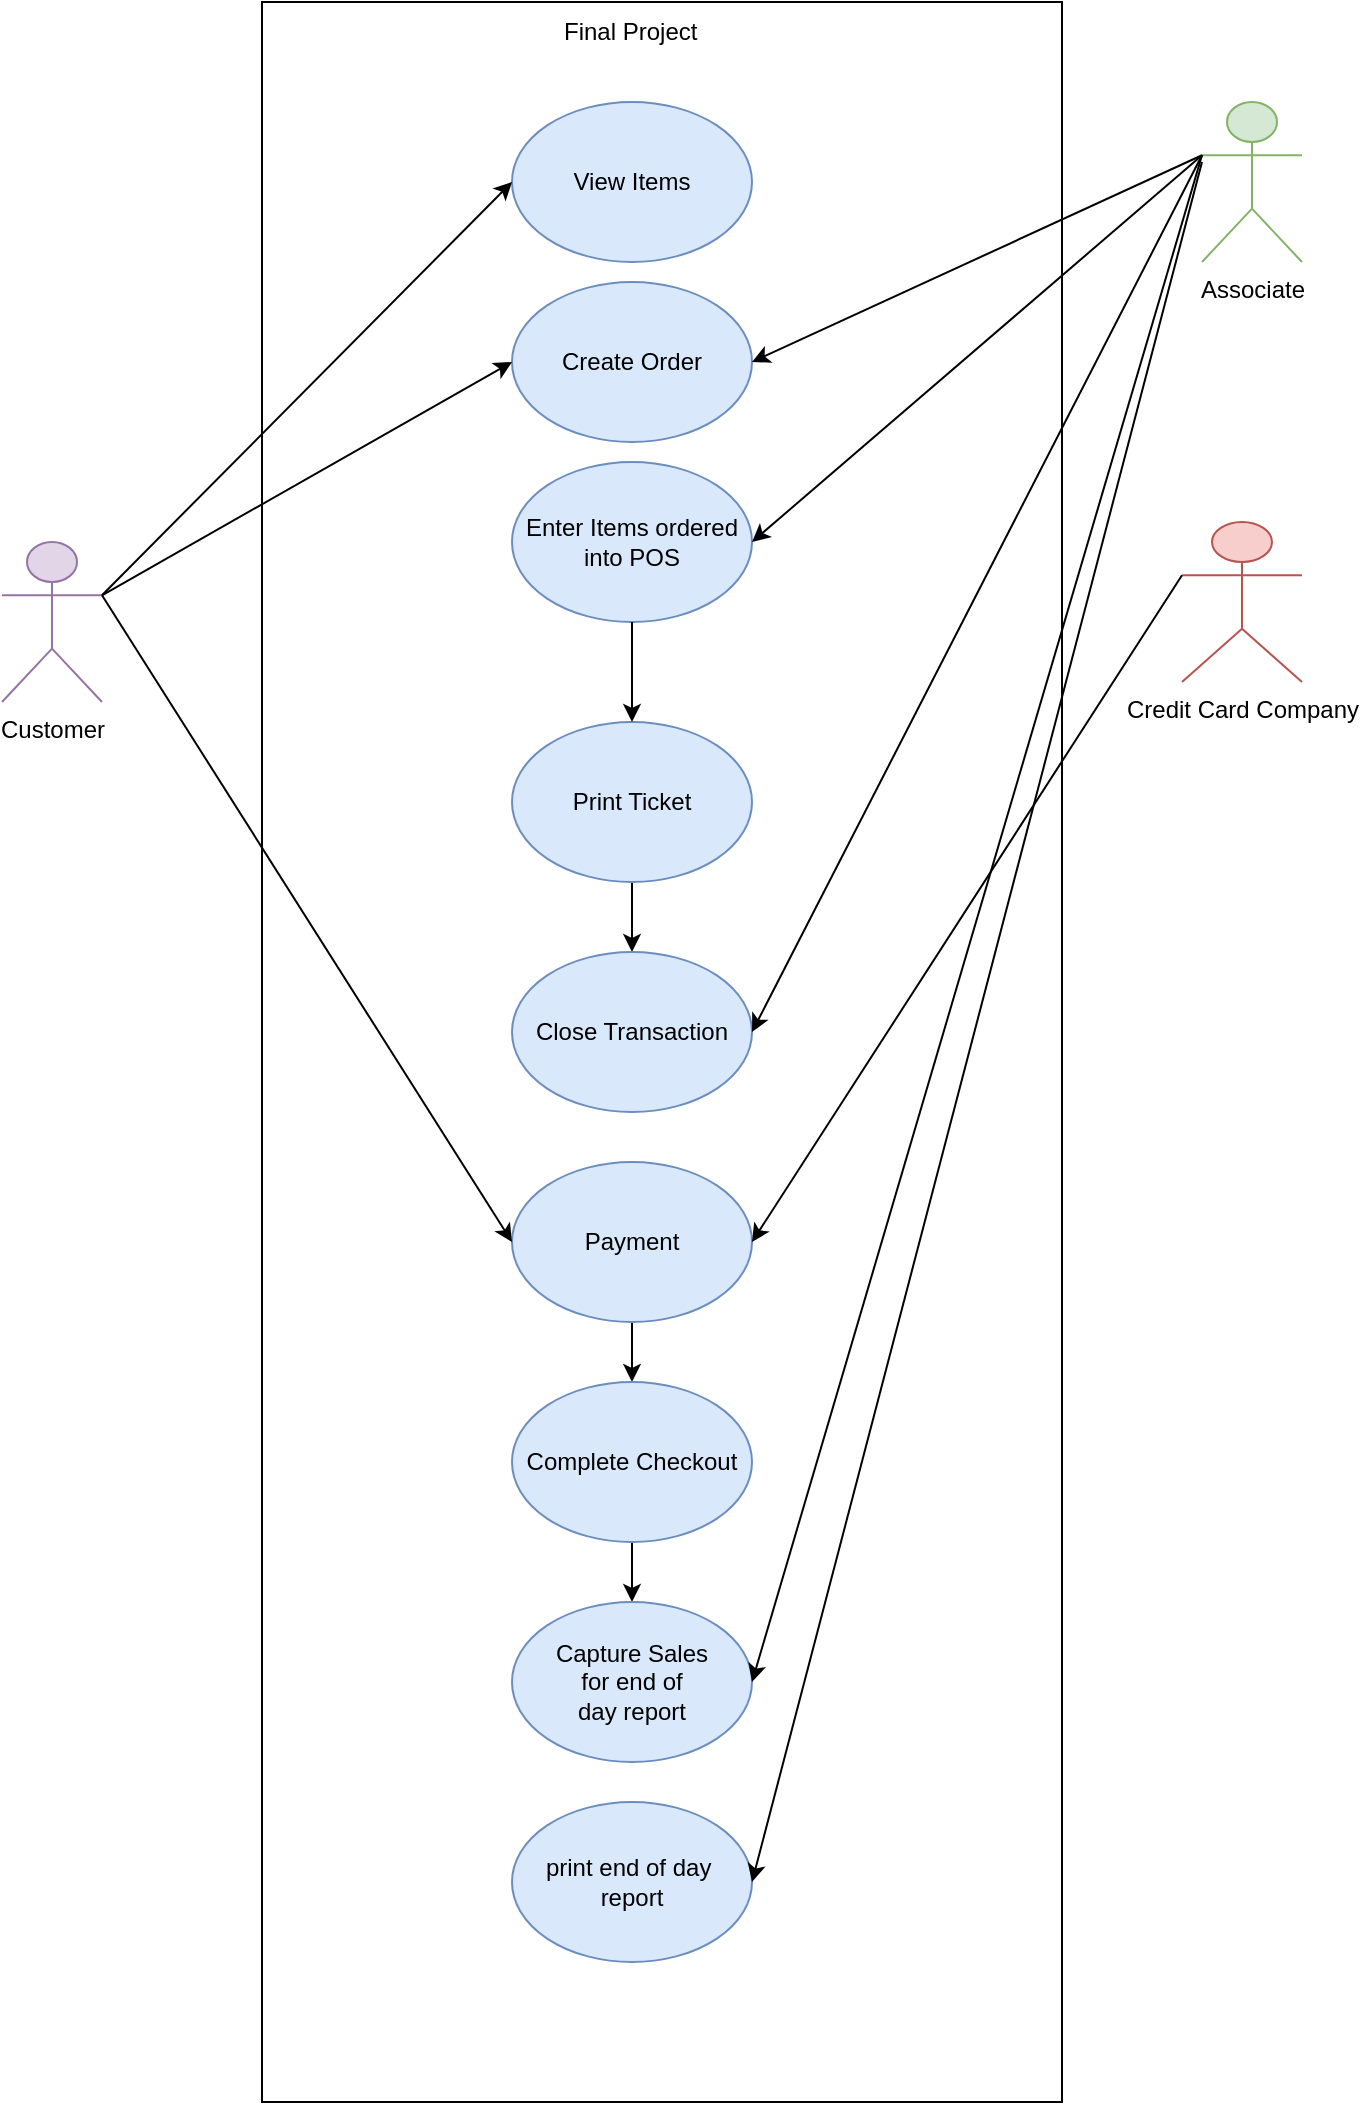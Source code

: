 <mxfile version="26.2.2">
  <diagram name="Page-1" id="i9OA1IzY3R_5EGLGmfCJ">
    <mxGraphModel dx="1092" dy="993" grid="1" gridSize="10" guides="1" tooltips="1" connect="1" arrows="1" fold="1" page="1" pageScale="1" pageWidth="850" pageHeight="1100" math="0" shadow="0">
      <root>
        <mxCell id="0" />
        <mxCell id="1" parent="0" />
        <mxCell id="3zWCZpUrzSKzt6nN1tPR-1" value="Customer" style="shape=umlActor;verticalLabelPosition=bottom;verticalAlign=top;html=1;outlineConnect=0;fillColor=#e1d5e7;strokeColor=#9673a6;" vertex="1" parent="1">
          <mxGeometry x="110" y="300" width="50" height="80" as="geometry" />
        </mxCell>
        <mxCell id="3zWCZpUrzSKzt6nN1tPR-2" value="Associate&lt;div&gt;&lt;br&gt;&lt;/div&gt;" style="shape=umlActor;verticalLabelPosition=bottom;verticalAlign=top;html=1;fillColor=#d5e8d4;strokeColor=#82b366;" vertex="1" parent="1">
          <mxGeometry x="710" y="80" width="50" height="80" as="geometry" />
        </mxCell>
        <mxCell id="3zWCZpUrzSKzt6nN1tPR-4" value="" style="rounded=0;whiteSpace=wrap;html=1;" vertex="1" parent="1">
          <mxGeometry x="240" y="30" width="400" height="1050" as="geometry" />
        </mxCell>
        <mxCell id="3zWCZpUrzSKzt6nN1tPR-5" value="&amp;nbsp; &amp;nbsp; &amp;nbsp; Final Project" style="text;strokeColor=none;fillColor=none;align=left;verticalAlign=middle;spacingLeft=4;spacingRight=4;overflow=hidden;points=[[0,0.5],[1,0.5]];portConstraint=eastwest;rotatable=0;whiteSpace=wrap;html=1;" vertex="1" parent="1">
          <mxGeometry x="365" y="30" width="120" height="30" as="geometry" />
        </mxCell>
        <mxCell id="3zWCZpUrzSKzt6nN1tPR-6" value="View Items" style="ellipse;whiteSpace=wrap;html=1;fillColor=#dae8fc;strokeColor=#6c8ebf;" vertex="1" parent="1">
          <mxGeometry x="365" y="80" width="120" height="80" as="geometry" />
        </mxCell>
        <mxCell id="3zWCZpUrzSKzt6nN1tPR-7" value="Enter Items ordered into POS" style="ellipse;whiteSpace=wrap;html=1;fillColor=#dae8fc;strokeColor=#6c8ebf;" vertex="1" parent="1">
          <mxGeometry x="365" y="260" width="120" height="80" as="geometry" />
        </mxCell>
        <mxCell id="3zWCZpUrzSKzt6nN1tPR-8" value="Credit Card Company&lt;div&gt;&lt;br&gt;&lt;/div&gt;" style="shape=umlActor;verticalLabelPosition=bottom;verticalAlign=top;html=1;fillColor=#f8cecc;strokeColor=#b85450;" vertex="1" parent="1">
          <mxGeometry x="700" y="290" width="60" height="80" as="geometry" />
        </mxCell>
        <mxCell id="3zWCZpUrzSKzt6nN1tPR-23" style="edgeStyle=orthogonalEdgeStyle;rounded=0;orthogonalLoop=1;jettySize=auto;html=1;exitX=0.5;exitY=1;exitDx=0;exitDy=0;entryX=0.5;entryY=0;entryDx=0;entryDy=0;" edge="1" parent="1" source="3zWCZpUrzSKzt6nN1tPR-10" target="3zWCZpUrzSKzt6nN1tPR-22">
          <mxGeometry relative="1" as="geometry" />
        </mxCell>
        <mxCell id="3zWCZpUrzSKzt6nN1tPR-10" value="Print Ticket" style="ellipse;whiteSpace=wrap;html=1;fillColor=#dae8fc;strokeColor=#6c8ebf;" vertex="1" parent="1">
          <mxGeometry x="365" y="390" width="120" height="80" as="geometry" />
        </mxCell>
        <mxCell id="3zWCZpUrzSKzt6nN1tPR-11" value="Create Order" style="ellipse;whiteSpace=wrap;html=1;fillColor=#dae8fc;strokeColor=#6c8ebf;" vertex="1" parent="1">
          <mxGeometry x="365" y="170" width="120" height="80" as="geometry" />
        </mxCell>
        <mxCell id="3zWCZpUrzSKzt6nN1tPR-17" value="" style="endArrow=classic;html=1;rounded=0;exitX=1;exitY=0.333;exitDx=0;exitDy=0;exitPerimeter=0;entryX=0;entryY=0.5;entryDx=0;entryDy=0;" edge="1" parent="1" source="3zWCZpUrzSKzt6nN1tPR-1" target="3zWCZpUrzSKzt6nN1tPR-6">
          <mxGeometry width="50" height="50" relative="1" as="geometry">
            <mxPoint x="400" y="670" as="sourcePoint" />
            <mxPoint x="450" y="620" as="targetPoint" />
          </mxGeometry>
        </mxCell>
        <mxCell id="3zWCZpUrzSKzt6nN1tPR-18" value="" style="endArrow=classic;html=1;rounded=0;exitX=1;exitY=0.333;exitDx=0;exitDy=0;exitPerimeter=0;entryX=0;entryY=0.5;entryDx=0;entryDy=0;" edge="1" parent="1" source="3zWCZpUrzSKzt6nN1tPR-1" target="3zWCZpUrzSKzt6nN1tPR-11">
          <mxGeometry width="50" height="50" relative="1" as="geometry">
            <mxPoint x="400" y="530" as="sourcePoint" />
            <mxPoint x="450" y="480" as="targetPoint" />
          </mxGeometry>
        </mxCell>
        <mxCell id="3zWCZpUrzSKzt6nN1tPR-19" value="" style="endArrow=classic;html=1;rounded=0;entryX=1;entryY=0.5;entryDx=0;entryDy=0;exitX=0;exitY=0.333;exitDx=0;exitDy=0;exitPerimeter=0;" edge="1" parent="1" source="3zWCZpUrzSKzt6nN1tPR-2" target="3zWCZpUrzSKzt6nN1tPR-11">
          <mxGeometry width="50" height="50" relative="1" as="geometry">
            <mxPoint x="700" y="110" as="sourcePoint" />
            <mxPoint x="450" y="480" as="targetPoint" />
          </mxGeometry>
        </mxCell>
        <mxCell id="3zWCZpUrzSKzt6nN1tPR-20" value="" style="endArrow=classic;html=1;rounded=0;exitX=0;exitY=0.333;exitDx=0;exitDy=0;exitPerimeter=0;entryX=1;entryY=0.5;entryDx=0;entryDy=0;" edge="1" parent="1" source="3zWCZpUrzSKzt6nN1tPR-2" target="3zWCZpUrzSKzt6nN1tPR-7">
          <mxGeometry width="50" height="50" relative="1" as="geometry">
            <mxPoint x="700" y="120" as="sourcePoint" />
            <mxPoint x="450" y="480" as="targetPoint" />
          </mxGeometry>
        </mxCell>
        <mxCell id="3zWCZpUrzSKzt6nN1tPR-21" value="" style="endArrow=classic;html=1;rounded=0;exitX=0.5;exitY=1;exitDx=0;exitDy=0;" edge="1" parent="1" source="3zWCZpUrzSKzt6nN1tPR-7" target="3zWCZpUrzSKzt6nN1tPR-10">
          <mxGeometry width="50" height="50" relative="1" as="geometry">
            <mxPoint x="400" y="530" as="sourcePoint" />
            <mxPoint x="450" y="480" as="targetPoint" />
          </mxGeometry>
        </mxCell>
        <mxCell id="3zWCZpUrzSKzt6nN1tPR-22" value="Close Transaction" style="ellipse;whiteSpace=wrap;html=1;fillColor=#dae8fc;strokeColor=#6c8ebf;" vertex="1" parent="1">
          <mxGeometry x="365" y="505" width="120" height="80" as="geometry" />
        </mxCell>
        <mxCell id="3zWCZpUrzSKzt6nN1tPR-28" style="edgeStyle=orthogonalEdgeStyle;rounded=0;orthogonalLoop=1;jettySize=auto;html=1;exitX=0.5;exitY=1;exitDx=0;exitDy=0;entryX=0.5;entryY=0;entryDx=0;entryDy=0;" edge="1" parent="1" source="3zWCZpUrzSKzt6nN1tPR-24" target="3zWCZpUrzSKzt6nN1tPR-25">
          <mxGeometry relative="1" as="geometry" />
        </mxCell>
        <mxCell id="3zWCZpUrzSKzt6nN1tPR-24" value="Payment" style="ellipse;whiteSpace=wrap;html=1;fillColor=#dae8fc;strokeColor=#6c8ebf;" vertex="1" parent="1">
          <mxGeometry x="365" y="610" width="120" height="80" as="geometry" />
        </mxCell>
        <mxCell id="3zWCZpUrzSKzt6nN1tPR-30" style="edgeStyle=orthogonalEdgeStyle;rounded=0;orthogonalLoop=1;jettySize=auto;html=1;exitX=0.5;exitY=1;exitDx=0;exitDy=0;" edge="1" parent="1" source="3zWCZpUrzSKzt6nN1tPR-25" target="3zWCZpUrzSKzt6nN1tPR-29">
          <mxGeometry relative="1" as="geometry" />
        </mxCell>
        <mxCell id="3zWCZpUrzSKzt6nN1tPR-25" value="Complete Checkout" style="ellipse;whiteSpace=wrap;html=1;fillColor=#dae8fc;strokeColor=#6c8ebf;" vertex="1" parent="1">
          <mxGeometry x="365" y="720" width="120" height="80" as="geometry" />
        </mxCell>
        <mxCell id="3zWCZpUrzSKzt6nN1tPR-26" value="" style="endArrow=classic;html=1;rounded=0;exitX=1;exitY=0.333;exitDx=0;exitDy=0;exitPerimeter=0;entryX=0;entryY=0.5;entryDx=0;entryDy=0;" edge="1" parent="1" source="3zWCZpUrzSKzt6nN1tPR-1" target="3zWCZpUrzSKzt6nN1tPR-24">
          <mxGeometry width="50" height="50" relative="1" as="geometry">
            <mxPoint x="400" y="530" as="sourcePoint" />
            <mxPoint x="450" y="480" as="targetPoint" />
          </mxGeometry>
        </mxCell>
        <mxCell id="3zWCZpUrzSKzt6nN1tPR-27" value="" style="endArrow=classic;html=1;rounded=0;exitX=0;exitY=0.333;exitDx=0;exitDy=0;exitPerimeter=0;entryX=1;entryY=0.5;entryDx=0;entryDy=0;" edge="1" parent="1" source="3zWCZpUrzSKzt6nN1tPR-8" target="3zWCZpUrzSKzt6nN1tPR-24">
          <mxGeometry width="50" height="50" relative="1" as="geometry">
            <mxPoint x="400" y="530" as="sourcePoint" />
            <mxPoint x="450" y="480" as="targetPoint" />
          </mxGeometry>
        </mxCell>
        <mxCell id="3zWCZpUrzSKzt6nN1tPR-29" value="Capture Sales&lt;div&gt;&amp;nbsp;for end of&amp;nbsp;&lt;/div&gt;&lt;div&gt;day report&lt;/div&gt;" style="ellipse;whiteSpace=wrap;html=1;fillColor=#dae8fc;strokeColor=#6c8ebf;" vertex="1" parent="1">
          <mxGeometry x="365" y="830" width="120" height="80" as="geometry" />
        </mxCell>
        <mxCell id="3zWCZpUrzSKzt6nN1tPR-31" value="print end of day&amp;nbsp;&lt;div&gt;report&lt;/div&gt;" style="ellipse;whiteSpace=wrap;html=1;fillColor=#dae8fc;strokeColor=#6c8ebf;" vertex="1" parent="1">
          <mxGeometry x="365" y="930" width="120" height="80" as="geometry" />
        </mxCell>
        <mxCell id="3zWCZpUrzSKzt6nN1tPR-32" value="" style="endArrow=classic;html=1;rounded=0;exitX=0;exitY=0.333;exitDx=0;exitDy=0;exitPerimeter=0;entryX=1;entryY=0.5;entryDx=0;entryDy=0;" edge="1" parent="1" source="3zWCZpUrzSKzt6nN1tPR-2" target="3zWCZpUrzSKzt6nN1tPR-29">
          <mxGeometry width="50" height="50" relative="1" as="geometry">
            <mxPoint x="710" y="110" as="sourcePoint" />
            <mxPoint x="485" y="760" as="targetPoint" />
          </mxGeometry>
        </mxCell>
        <mxCell id="3zWCZpUrzSKzt6nN1tPR-33" value="" style="endArrow=classic;html=1;rounded=0;exitX=0;exitY=0.333;exitDx=0;exitDy=0;exitPerimeter=0;entryX=1;entryY=0.5;entryDx=0;entryDy=0;" edge="1" parent="1" source="3zWCZpUrzSKzt6nN1tPR-2" target="3zWCZpUrzSKzt6nN1tPR-22">
          <mxGeometry width="50" height="50" relative="1" as="geometry">
            <mxPoint x="400" y="630" as="sourcePoint" />
            <mxPoint x="450" y="580" as="targetPoint" />
          </mxGeometry>
        </mxCell>
        <mxCell id="3zWCZpUrzSKzt6nN1tPR-34" value="" style="endArrow=classic;html=1;rounded=0;entryX=1;entryY=0.5;entryDx=0;entryDy=0;" edge="1" parent="1" target="3zWCZpUrzSKzt6nN1tPR-31">
          <mxGeometry width="50" height="50" relative="1" as="geometry">
            <mxPoint x="710" y="110" as="sourcePoint" />
            <mxPoint x="450" y="480" as="targetPoint" />
          </mxGeometry>
        </mxCell>
      </root>
    </mxGraphModel>
  </diagram>
</mxfile>
